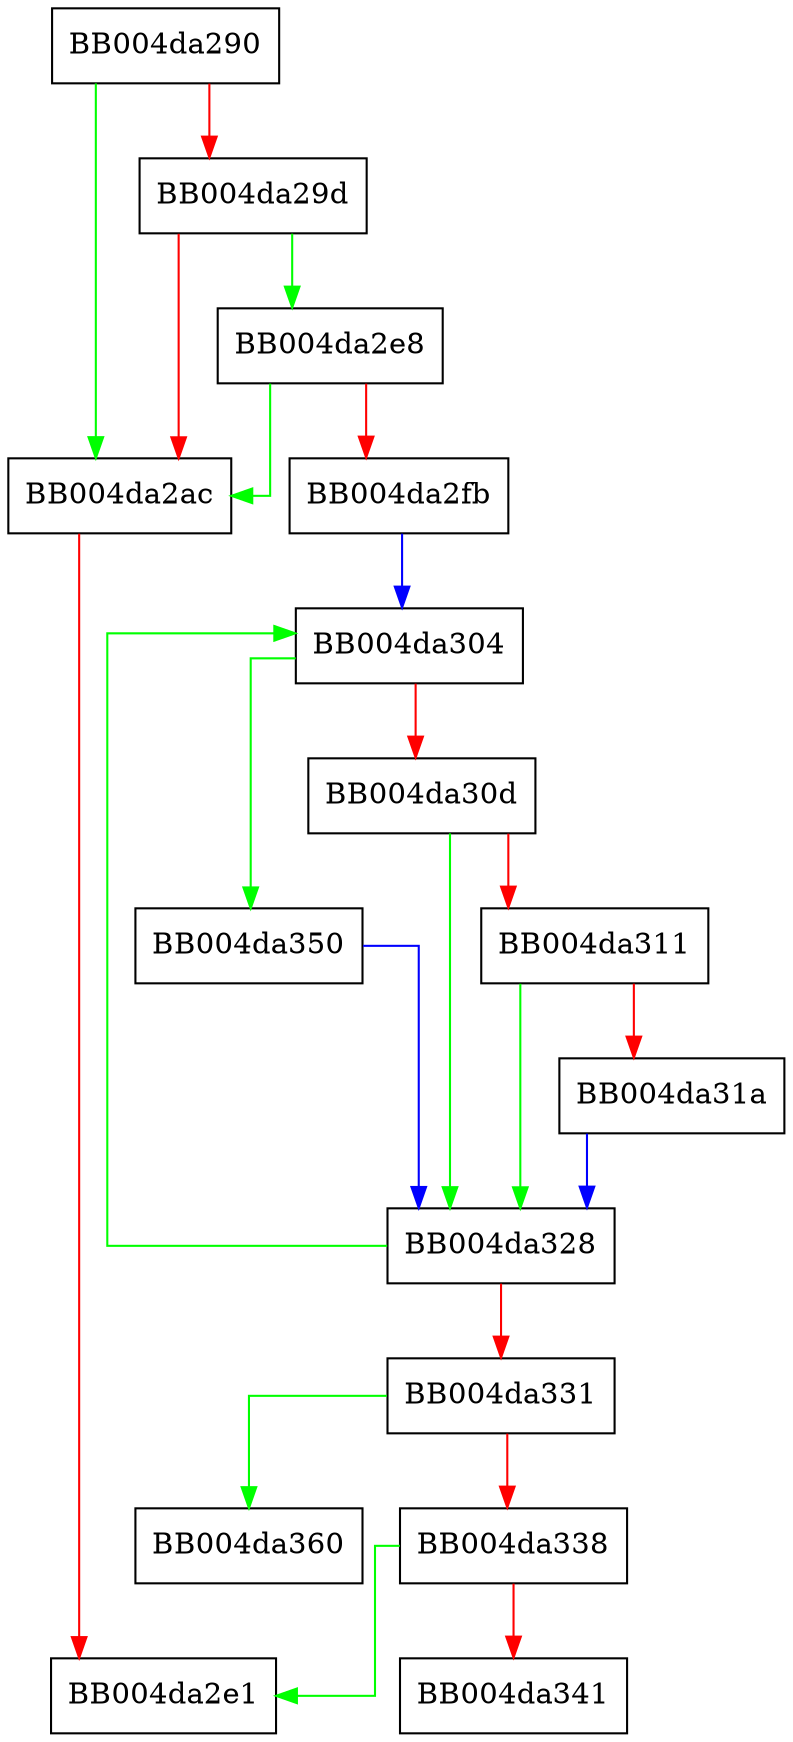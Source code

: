 digraph tls_parse_ctos_psk_kex_modes {
  node [shape="box"];
  graph [splines=ortho];
  BB004da290 -> BB004da2ac [color="green"];
  BB004da290 -> BB004da29d [color="red"];
  BB004da29d -> BB004da2e8 [color="green"];
  BB004da29d -> BB004da2ac [color="red"];
  BB004da2ac -> BB004da2e1 [color="red"];
  BB004da2e8 -> BB004da2ac [color="green"];
  BB004da2e8 -> BB004da2fb [color="red"];
  BB004da2fb -> BB004da304 [color="blue"];
  BB004da304 -> BB004da350 [color="green"];
  BB004da304 -> BB004da30d [color="red"];
  BB004da30d -> BB004da328 [color="green"];
  BB004da30d -> BB004da311 [color="red"];
  BB004da311 -> BB004da328 [color="green"];
  BB004da311 -> BB004da31a [color="red"];
  BB004da31a -> BB004da328 [color="blue"];
  BB004da328 -> BB004da304 [color="green"];
  BB004da328 -> BB004da331 [color="red"];
  BB004da331 -> BB004da360 [color="green"];
  BB004da331 -> BB004da338 [color="red"];
  BB004da338 -> BB004da2e1 [color="green"];
  BB004da338 -> BB004da341 [color="red"];
  BB004da350 -> BB004da328 [color="blue"];
}